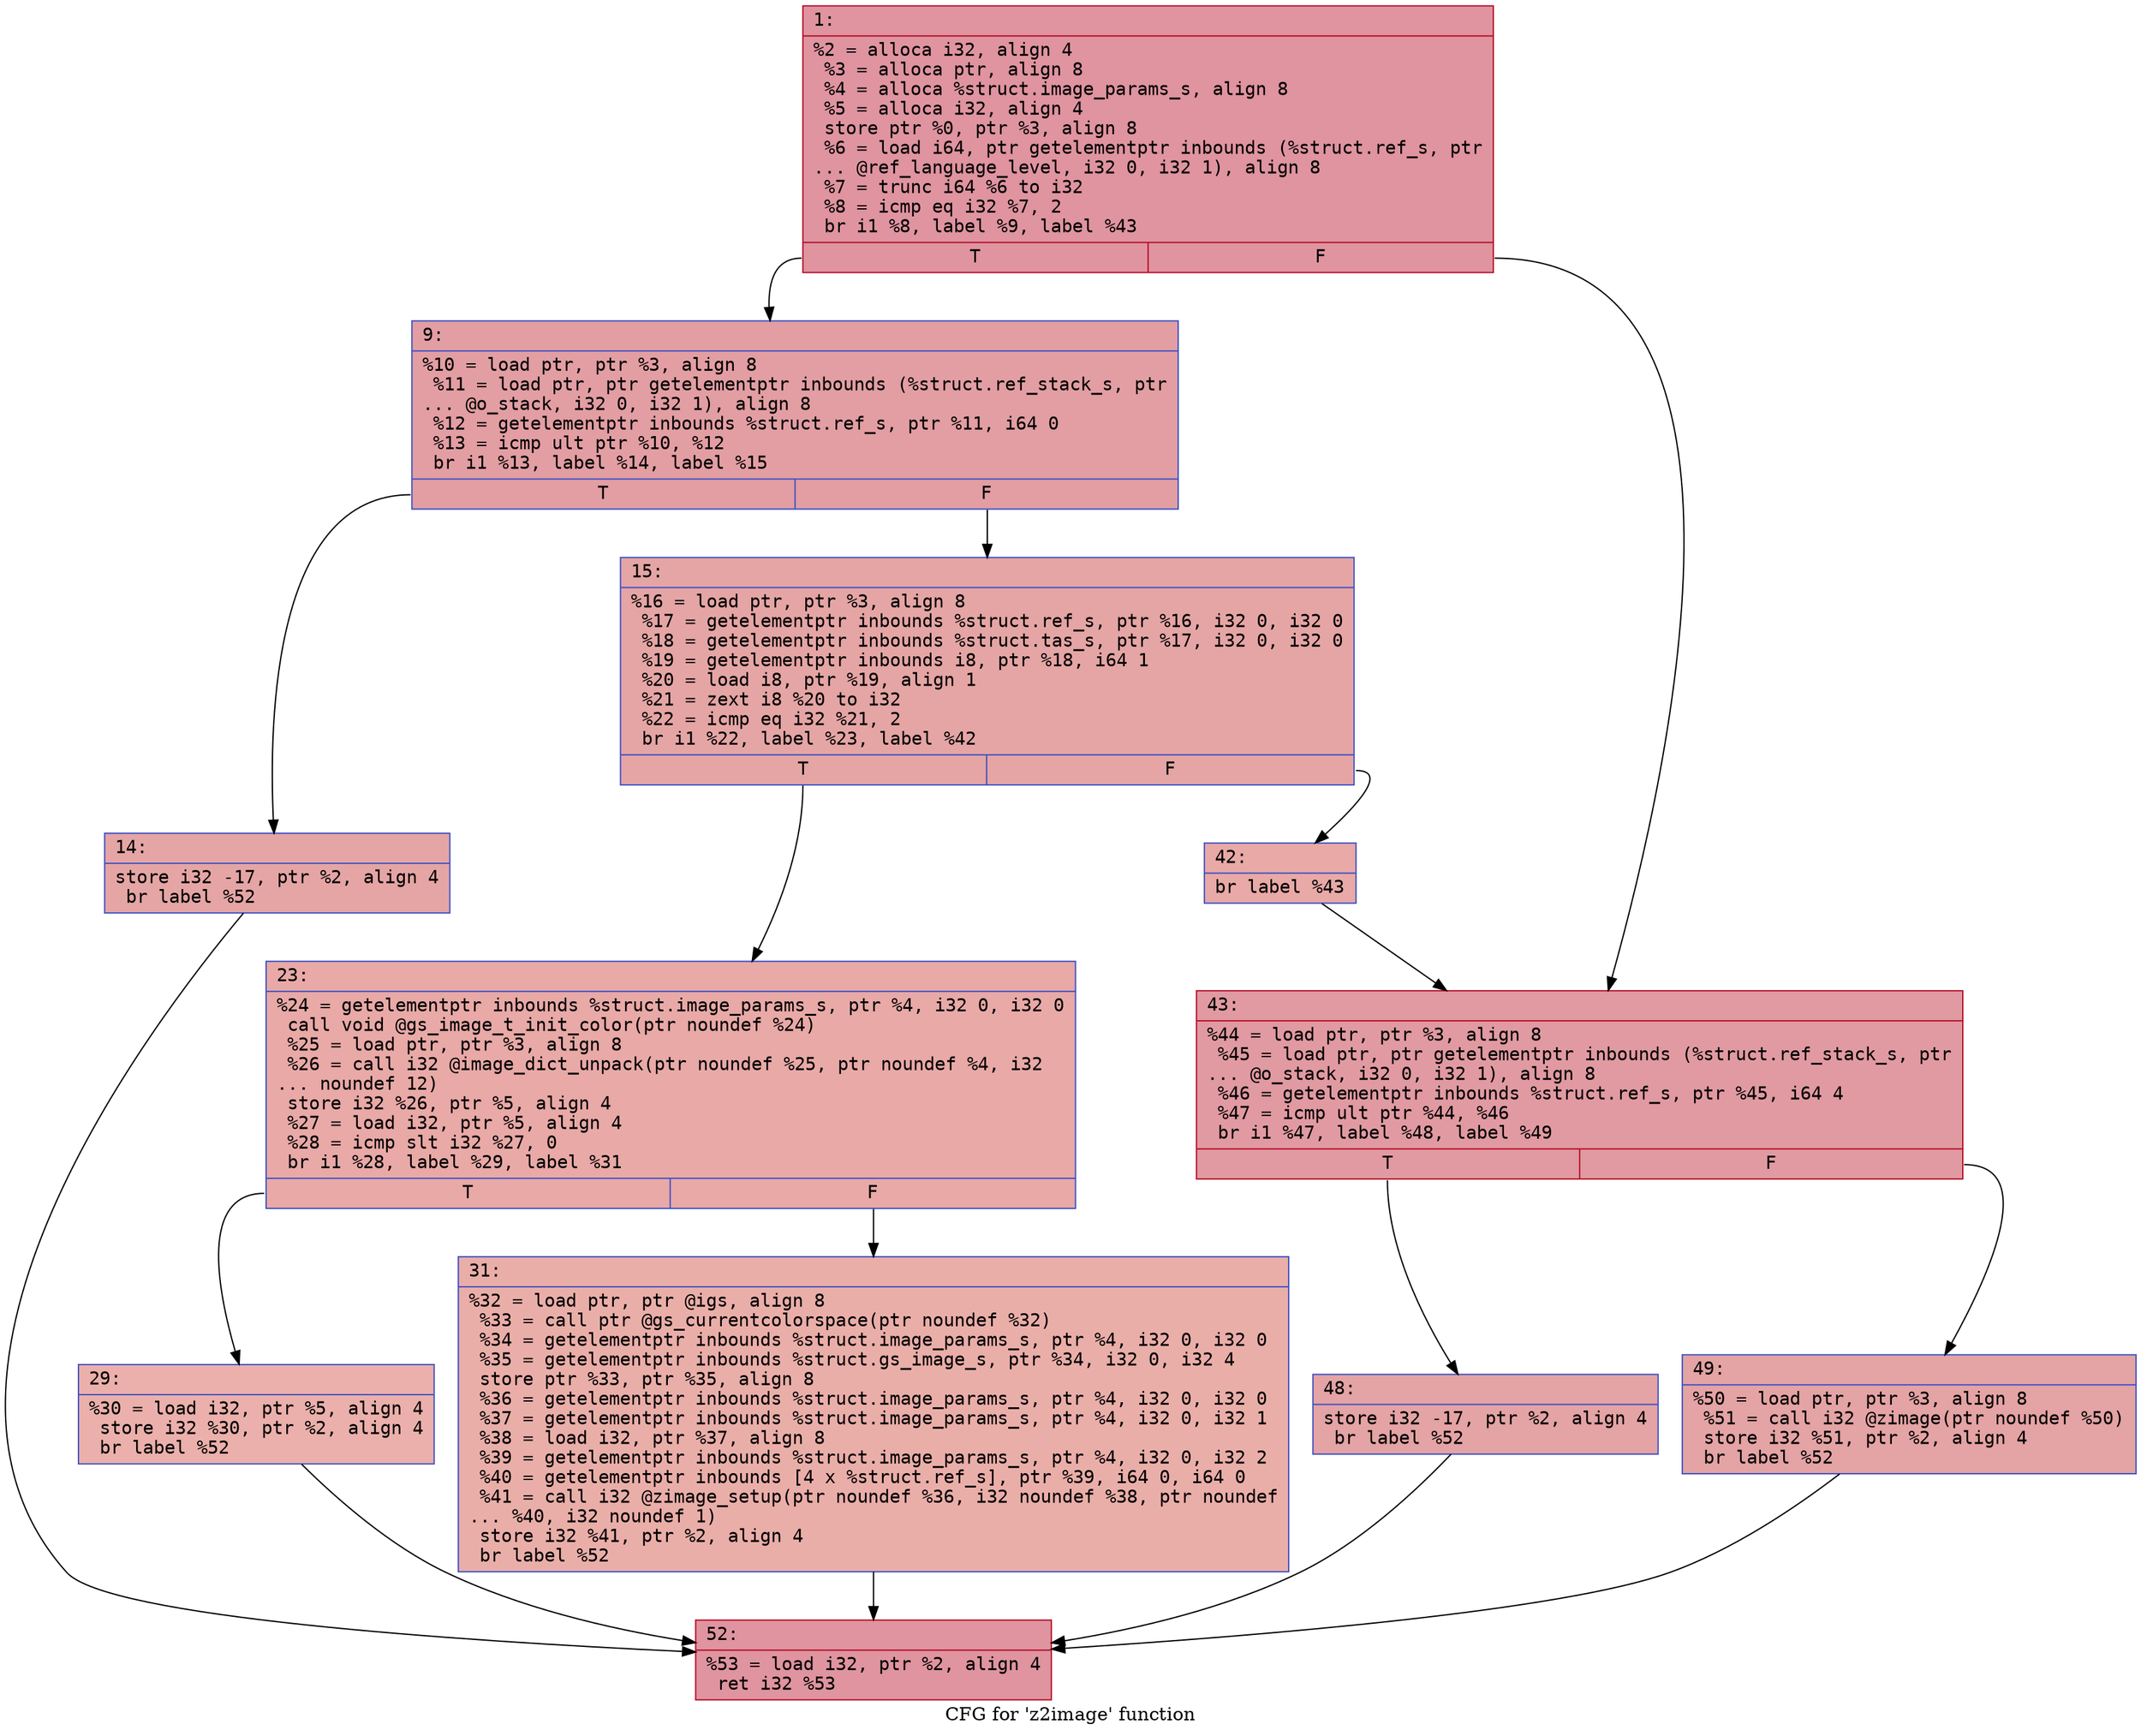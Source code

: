 digraph "CFG for 'z2image' function" {
	label="CFG for 'z2image' function";

	Node0x6000023d5fe0 [shape=record,color="#b70d28ff", style=filled, fillcolor="#b70d2870" fontname="Courier",label="{1:\l|  %2 = alloca i32, align 4\l  %3 = alloca ptr, align 8\l  %4 = alloca %struct.image_params_s, align 8\l  %5 = alloca i32, align 4\l  store ptr %0, ptr %3, align 8\l  %6 = load i64, ptr getelementptr inbounds (%struct.ref_s, ptr\l... @ref_language_level, i32 0, i32 1), align 8\l  %7 = trunc i64 %6 to i32\l  %8 = icmp eq i32 %7, 2\l  br i1 %8, label %9, label %43\l|{<s0>T|<s1>F}}"];
	Node0x6000023d5fe0:s0 -> Node0x6000023d6030[tooltip="1 -> 9\nProbability 50.00%" ];
	Node0x6000023d5fe0:s1 -> Node0x6000023d6260[tooltip="1 -> 43\nProbability 50.00%" ];
	Node0x6000023d6030 [shape=record,color="#3d50c3ff", style=filled, fillcolor="#be242e70" fontname="Courier",label="{9:\l|  %10 = load ptr, ptr %3, align 8\l  %11 = load ptr, ptr getelementptr inbounds (%struct.ref_stack_s, ptr\l... @o_stack, i32 0, i32 1), align 8\l  %12 = getelementptr inbounds %struct.ref_s, ptr %11, i64 0\l  %13 = icmp ult ptr %10, %12\l  br i1 %13, label %14, label %15\l|{<s0>T|<s1>F}}"];
	Node0x6000023d6030:s0 -> Node0x6000023d6080[tooltip="9 -> 14\nProbability 50.00%" ];
	Node0x6000023d6030:s1 -> Node0x6000023d60d0[tooltip="9 -> 15\nProbability 50.00%" ];
	Node0x6000023d6080 [shape=record,color="#3d50c3ff", style=filled, fillcolor="#c5333470" fontname="Courier",label="{14:\l|  store i32 -17, ptr %2, align 4\l  br label %52\l}"];
	Node0x6000023d6080 -> Node0x6000023d6350[tooltip="14 -> 52\nProbability 100.00%" ];
	Node0x6000023d60d0 [shape=record,color="#3d50c3ff", style=filled, fillcolor="#c5333470" fontname="Courier",label="{15:\l|  %16 = load ptr, ptr %3, align 8\l  %17 = getelementptr inbounds %struct.ref_s, ptr %16, i32 0, i32 0\l  %18 = getelementptr inbounds %struct.tas_s, ptr %17, i32 0, i32 0\l  %19 = getelementptr inbounds i8, ptr %18, i64 1\l  %20 = load i8, ptr %19, align 1\l  %21 = zext i8 %20 to i32\l  %22 = icmp eq i32 %21, 2\l  br i1 %22, label %23, label %42\l|{<s0>T|<s1>F}}"];
	Node0x6000023d60d0:s0 -> Node0x6000023d6120[tooltip="15 -> 23\nProbability 50.00%" ];
	Node0x6000023d60d0:s1 -> Node0x6000023d6210[tooltip="15 -> 42\nProbability 50.00%" ];
	Node0x6000023d6120 [shape=record,color="#3d50c3ff", style=filled, fillcolor="#ca3b3770" fontname="Courier",label="{23:\l|  %24 = getelementptr inbounds %struct.image_params_s, ptr %4, i32 0, i32 0\l  call void @gs_image_t_init_color(ptr noundef %24)\l  %25 = load ptr, ptr %3, align 8\l  %26 = call i32 @image_dict_unpack(ptr noundef %25, ptr noundef %4, i32\l... noundef 12)\l  store i32 %26, ptr %5, align 4\l  %27 = load i32, ptr %5, align 4\l  %28 = icmp slt i32 %27, 0\l  br i1 %28, label %29, label %31\l|{<s0>T|<s1>F}}"];
	Node0x6000023d6120:s0 -> Node0x6000023d6170[tooltip="23 -> 29\nProbability 37.50%" ];
	Node0x6000023d6120:s1 -> Node0x6000023d61c0[tooltip="23 -> 31\nProbability 62.50%" ];
	Node0x6000023d6170 [shape=record,color="#3d50c3ff", style=filled, fillcolor="#d24b4070" fontname="Courier",label="{29:\l|  %30 = load i32, ptr %5, align 4\l  store i32 %30, ptr %2, align 4\l  br label %52\l}"];
	Node0x6000023d6170 -> Node0x6000023d6350[tooltip="29 -> 52\nProbability 100.00%" ];
	Node0x6000023d61c0 [shape=record,color="#3d50c3ff", style=filled, fillcolor="#d0473d70" fontname="Courier",label="{31:\l|  %32 = load ptr, ptr @igs, align 8\l  %33 = call ptr @gs_currentcolorspace(ptr noundef %32)\l  %34 = getelementptr inbounds %struct.image_params_s, ptr %4, i32 0, i32 0\l  %35 = getelementptr inbounds %struct.gs_image_s, ptr %34, i32 0, i32 4\l  store ptr %33, ptr %35, align 8\l  %36 = getelementptr inbounds %struct.image_params_s, ptr %4, i32 0, i32 0\l  %37 = getelementptr inbounds %struct.image_params_s, ptr %4, i32 0, i32 1\l  %38 = load i32, ptr %37, align 8\l  %39 = getelementptr inbounds %struct.image_params_s, ptr %4, i32 0, i32 2\l  %40 = getelementptr inbounds [4 x %struct.ref_s], ptr %39, i64 0, i64 0\l  %41 = call i32 @zimage_setup(ptr noundef %36, i32 noundef %38, ptr noundef\l... %40, i32 noundef 1)\l  store i32 %41, ptr %2, align 4\l  br label %52\l}"];
	Node0x6000023d61c0 -> Node0x6000023d6350[tooltip="31 -> 52\nProbability 100.00%" ];
	Node0x6000023d6210 [shape=record,color="#3d50c3ff", style=filled, fillcolor="#ca3b3770" fontname="Courier",label="{42:\l|  br label %43\l}"];
	Node0x6000023d6210 -> Node0x6000023d6260[tooltip="42 -> 43\nProbability 100.00%" ];
	Node0x6000023d6260 [shape=record,color="#b70d28ff", style=filled, fillcolor="#bb1b2c70" fontname="Courier",label="{43:\l|  %44 = load ptr, ptr %3, align 8\l  %45 = load ptr, ptr getelementptr inbounds (%struct.ref_stack_s, ptr\l... @o_stack, i32 0, i32 1), align 8\l  %46 = getelementptr inbounds %struct.ref_s, ptr %45, i64 4\l  %47 = icmp ult ptr %44, %46\l  br i1 %47, label %48, label %49\l|{<s0>T|<s1>F}}"];
	Node0x6000023d6260:s0 -> Node0x6000023d62b0[tooltip="43 -> 48\nProbability 50.00%" ];
	Node0x6000023d6260:s1 -> Node0x6000023d6300[tooltip="43 -> 49\nProbability 50.00%" ];
	Node0x6000023d62b0 [shape=record,color="#3d50c3ff", style=filled, fillcolor="#c32e3170" fontname="Courier",label="{48:\l|  store i32 -17, ptr %2, align 4\l  br label %52\l}"];
	Node0x6000023d62b0 -> Node0x6000023d6350[tooltip="48 -> 52\nProbability 100.00%" ];
	Node0x6000023d6300 [shape=record,color="#3d50c3ff", style=filled, fillcolor="#c32e3170" fontname="Courier",label="{49:\l|  %50 = load ptr, ptr %3, align 8\l  %51 = call i32 @zimage(ptr noundef %50)\l  store i32 %51, ptr %2, align 4\l  br label %52\l}"];
	Node0x6000023d6300 -> Node0x6000023d6350[tooltip="49 -> 52\nProbability 100.00%" ];
	Node0x6000023d6350 [shape=record,color="#b70d28ff", style=filled, fillcolor="#b70d2870" fontname="Courier",label="{52:\l|  %53 = load i32, ptr %2, align 4\l  ret i32 %53\l}"];
}
